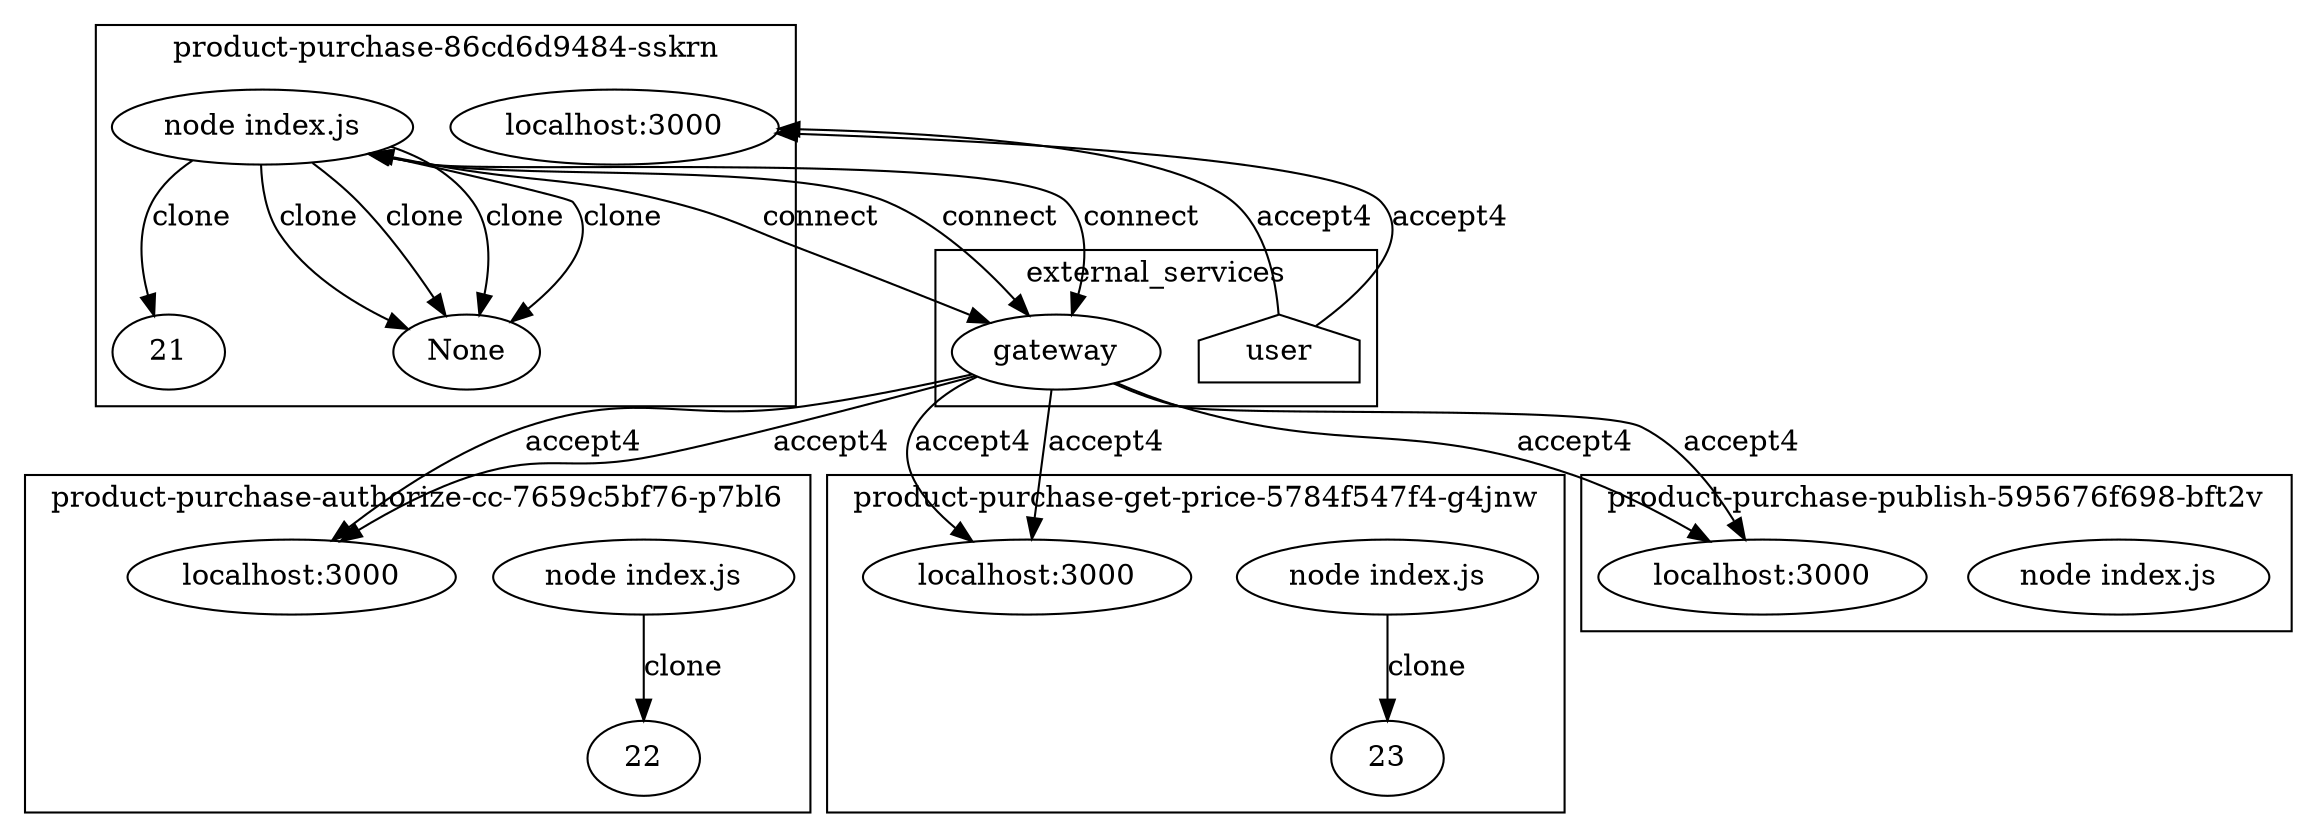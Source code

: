 digraph G {
	subgraph "cluster_ product-purchase-authorize-cc-7659c5bf76-p7bl6 " {
		label=" product-purchase-authorize-cc-7659c5bf76-p7bl6 "
		41965 [label="node index.js"]
		41965 -> 42121 [label=clone]
		"product-purchase-authorize-cc_localhost_3000" [label="localhost:3000"]
		"product-purchase-authorize-cc_localhost_3000" [label="localhost:3000"]
		42121 [label=22]
	}
	subgraph "cluster_ product-purchase-86cd6d9484-sskrn " {
		label=" product-purchase-86cd6d9484-sskrn "
		42586 [label="node index.js"]
		42586 -> 45375 [label=clone]
		"product-purchase_localhost_3000" [label="localhost:3000"]
		"product-purchase_localhost_3000" [label="localhost:3000"]
		42586 -> None [label=clone]
		42586 -> None [label=clone]
		42586 -> None [label=clone]
		42586 -> None [label=clone]
		45375 [label=21]
	}
	subgraph "cluster_ product-purchase-get-price-5784f547f4-g4jnw " {
		label=" product-purchase-get-price-5784f547f4-g4jnw "
		43393 [label="node index.js"]
		43393 -> 43567 [label=clone]
		"product-purchase-get-price_localhost_3000" [label="localhost:3000"]
		"product-purchase-get-price_localhost_3000" [label="localhost:3000"]
		43567 [label=23]
	}
	subgraph "cluster_ product-purchase-publish-595676f698-bft2v " {
		label=" product-purchase-publish-595676f698-bft2v "
		44320 [label="node index.js"]
		"product-purchase-publish_localhost_3000" [label="localhost:3000"]
		"product-purchase-publish_localhost_3000" [label="localhost:3000"]
	}
	subgraph cluster_services {
		label=external_services
		user [shape=house]
		"10.107.89.58_8080" -> "product-purchase-authorize-cc_localhost_3000" [label=accept4]
		"10.107.89.58_8080" -> "product-purchase-authorize-cc_localhost_3000" [label=accept4]
		user -> "product-purchase_localhost_3000" [label=accept4]
		user -> "product-purchase_localhost_3000" [label=accept4]
		"10.107.89.58_8080" [label=gateway]
		42586 -> "10.107.89.58_8080" [label=connect dir=both]
		"10.107.89.58_8080" [label=gateway]
		42586 -> "10.107.89.58_8080" [label=connect dir=both]
		"10.107.89.58_8080" [label=gateway]
		42586 -> "10.107.89.58_8080" [label=connect dir=both]
		"10.107.89.58_8080" -> "product-purchase-get-price_localhost_3000" [label=accept4]
		"10.107.89.58_8080" -> "product-purchase-get-price_localhost_3000" [label=accept4]
		"10.107.89.58_8080" -> "product-purchase-publish_localhost_3000" [label=accept4]
		"10.107.89.58_8080" -> "product-purchase-publish_localhost_3000" [label=accept4]
	}
}

